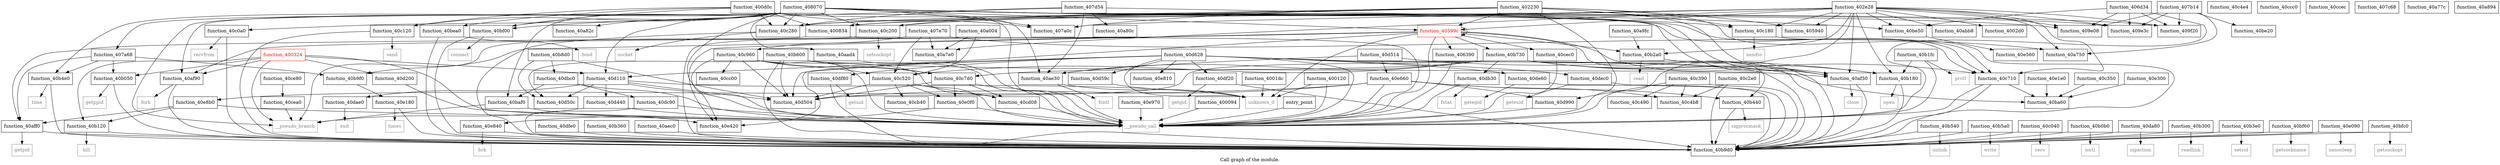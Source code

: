 digraph "Call graph of the module." {
  label="Call graph of the module.";
  node [shape=record];

  Node_function_40a9fc [label="{function_40a9fc}"];
  Node_function_40aad4 [label="{function_40aad4}"];
  Node_function_40abb8 [label="{function_40abb8}"];
  Node_function_40ae30 [label="{function_40ae30}"];
  Node_function_40aec0 [label="{function_40aec0}"];
  Node_function_40b4e0 [label="{function_40b4e0}"];
  Node_function_40dfe0 [label="{function_40dfe0}"];
  Node_function_40e0f0 [label="{function_40e0f0}"];
  Node_function_40dc90 [label="{function_40dc90}"];
  Node_function_40af30 [label="{function_40af30}"];
  Node_function_40c4b8 [label="{function_40c4b8}"];
  Node_function_40b540 [label="{function_40b540}"];
  Node_function_40d440 [label="{function_40d440}"];
  Node_function_40d504 [label="{function_40d504}"];
  Node_function_40b5a0 [label="{function_40b5a0}"];
  Node_function_40c040 [label="{function_40c040}"];
  Node_function_40af90 [label="{function_40af90}"];
  Node_function_40c4e4 [label="{function_40c4e4}"];
  Node_function_40b600 [label="{function_40b600}"];
  Node_function_40c520 [label="{function_40c520}"];
  Node_function_40d50c [label="{function_40d50c}"];
  Node_function_40b730 [label="{function_40b730}"];
  Node_function_40de60 [label="{function_40de60}"];
  Node_function_40aff0 [label="{function_40aff0}"];
  Node_function_40c710 [label="{function_40c710}"];
  Node_function_40c0a0 [label="{function_40c0a0}"];
  Node_function_40d514 [label="{function_40d514}"];
  Node_function_40b8d0 [label="{function_40b8d0}"];
  Node_function_40c7d0 [label="{function_40c7d0}"];
  Node_function_40b050 [label="{function_40b050}"];
  Node_function_40c960 [label="{function_40c960}"];
  Node_function_40b9d0 [label="{function_40b9d0}"];
  Node_function_40b0b0 [label="{function_40b0b0}"];
  Node_function_40b120 [label="{function_40b120}"];
  Node_function_40c120 [label="{function_40c120}"];
  Node_function_40dec0 [label="{function_40dec0}"];
  Node_function_40b180 [label="{function_40b180}"];
  Node_function_40cb40 [label="{function_40cb40}"];
  Node_function_40b9f0 [label="{function_40b9f0}"];
  Node_function_40cc00 [label="{function_40cc00}"];
  Node_function_40ba60 [label="{function_40ba60}"];
  Node_function_40ccc0 [label="{function_40ccc0}"];
  Node_function_40baf0 [label="{function_40baf0}"];
  Node_function_40d59c [label="{function_40d59c}"];
  Node_function_40c180 [label="{function_40c180}"];
  Node_function_40d628 [label="{function_40d628}"];
  Node_function_40c200 [label="{function_40c200}"];
  Node_function_40d990 [label="{function_40d990}"];
  Node_function_40c280 [label="{function_40c280}"];
  Node_function_40da80 [label="{function_40da80}"];
  Node_function_40c2e0 [label="{function_40c2e0}"];
  Node_function_40dae0 [label="{function_40dae0}"];
  Node_function_40c350 [label="{function_40c350}"];
  Node_function_40db30 [label="{function_40db30}"];
  Node_function_40c390 [label="{function_40c390}"];
  Node_function_40dbc0 [label="{function_40dbc0}"];
  Node_function_40c490 [label="{function_40c490}"];
  Node_function_40ccec [label="{function_40ccec}"];
  Node_function_40b1fc [label="{function_40b1fc}"];
  Node_function_40be20 [label="{function_40be20}"];
  Node_function_40be50 [label="{function_40be50}"];
  Node_function_40b2a0 [label="{function_40b2a0}"];
  Node_function_40b300 [label="{function_40b300}"];
  Node_function_40cd08 [label="{function_40cd08}"];
  Node_function_40bea0 [label="{function_40bea0}"];
  Node_function_40ce80 [label="{function_40ce80}"];
  Node_function_40df80 [label="{function_40df80}"];
  Node_function_40cea0 [label="{function_40cea0}"];
  Node_function_40b360 [label="{function_40b360}"];
  Node_function_40bf00 [label="{function_40bf00}"];
  Node_function_40b3e0 [label="{function_40b3e0}"];
  Node_function_40b440 [label="{function_40b440}"];
  Node_function_40cec0 [label="{function_40cec0}"];
  Node_function_40bf60 [label="{function_40bf60}"];
  Node_function_40d110 [label="{function_40d110}"];
  Node_function_40df20 [label="{function_40df20}"];
  Node_function_40d200 [label="{function_40d200}"];
  Node_function_40e660 [label="{function_40e660}"];
  Node_function_40e810 [label="{function_40e810}"];
  Node_function_40e840 [label="{function_40e840}"];
  Node_function_40e8b0 [label="{function_40e8b0}"];
  Node_function_40e970 [label="{function_40e970}"];
  Node_function_40e300 [label="{function_40e300}"];
  Node_function_40e420 [label="{function_40e420}"];
  Node_function_40e560 [label="{function_40e560}"];
  Node_function_40e090 [label="{function_40e090}"];
  Node_kill [color="gray50", fontcolor="gray50", label="{kill}"];
  Node_function_40e180 [label="{function_40e180}"];
  Node_function_40e1e0 [label="{function_40e1e0}"];
  Node_unknown_0 [color="gray50", fontcolor="gray50", label="{unknown_0}"];
  Node_fcntl [color="gray50", fontcolor="gray50", label="{fcntl}"];
  Node_close [color="gray50", fontcolor="gray50", label="{close}"];
  Node_fork [color="gray50", fontcolor="gray50", label="{fork}"];
  Node_getpid [color="gray50", fontcolor="gray50", label="{getpid}"];
  Node_getppid [color="gray50", fontcolor="gray50", label="{getppid}"];
  Node_ioctl [color="gray50", fontcolor="gray50", label="{ioctl}"];
  Node_open [color="gray50", fontcolor="gray50", label="{open}"];
  Node_prctl [color="gray50", fontcolor="gray50", label="{prctl}"];
  Node_read [color="gray50", fontcolor="gray50", label="{read}"];
  Node_readlink [color="gray50", fontcolor="gray50", label="{readlink}"];
  Node_setsid [color="gray50", fontcolor="gray50", label="{setsid}"];
  Node_sigprocmask [color="gray50", fontcolor="gray50", label="{sigprocmask}"];
  Node_time [color="gray50", fontcolor="gray50", label="{time}"];
  Node_unlink [color="gray50", fontcolor="gray50", label="{unlink}"];
  Node_write [color="gray50", fontcolor="gray50", label="{write}"];
  Node_bind [color="gray50", fontcolor="gray50", label="{bind}"];
  Node_connect [color="gray50", fontcolor="gray50", label="{connect}"];
  Node_getsockname [color="gray50", fontcolor="gray50", label="{getsockname}"];
  Node_getsockopt [color="gray50", fontcolor="gray50", label="{getsockopt}"];
  Node_recv [color="gray50", fontcolor="gray50", label="{recv}"];
  Node_recvfrom [color="gray50", fontcolor="gray50", label="{recvfrom}"];
  Node_send [color="gray50", fontcolor="gray50", label="{send}"];
  Node_sendto [color="gray50", fontcolor="gray50", label="{sendto}"];
  Node_setsockopt [color="gray50", fontcolor="gray50", label="{setsockopt}"];
  Node_socket [color="gray50", fontcolor="gray50", label="{socket}"];
  Node_sigaction [color="gray50", fontcolor="gray50", label="{sigaction}"];
  Node_exit [color="gray50", fontcolor="gray50", label="{exit}"];
  Node_fstat [color="gray50", fontcolor="gray50", label="{fstat}"];
  Node_getegid [color="gray50", fontcolor="gray50", label="{getegid}"];
  Node_geteuid [color="gray50", fontcolor="gray50", label="{geteuid}"];
  Node_getgid [color="gray50", fontcolor="gray50", label="{getgid}"];
  Node_getuid [color="gray50", fontcolor="gray50", label="{getuid}"];
  Node_nanosleep [color="gray50", fontcolor="gray50", label="{nanosleep}"];
  Node_times [color="gray50", fontcolor="gray50", label="{times}"];
  Node_brk [color="gray50", fontcolor="gray50", label="{brk}"];
  Node_function_40bfc0 [label="{function_40bfc0}"];
  Node___pseudo_call [color="gray50", fontcolor="gray50", label="{__pseudo_call}"];
  Node___pseudo_branch [color="gray50", fontcolor="gray50", label="{__pseudo_branch}"];
  Node_function_400094 [label="{function_400094}"];
  Node_function_400120 [label="{function_400120}"];
  Node_function_4001dc [label="{function_4001dc}"];
  Node_entry_point [label="{entry_point}"];
  Node_function_4002d0 [label="{function_4002d0}"];
  Node_function_400324 [color="red", fontcolor="red", label="{function_400324}"];
  Node_function_400834 [label="{function_400834}"];
  Node_function_407a68 [label="{function_407a68}"];
  Node_function_400d0c [label="{function_400d0c}"];
  Node_function_402230 [label="{function_402230}"];
  Node_function_402e28 [label="{function_402e28}"];
  Node_function_405940 [label="{function_405940}"];
  Node_function_40599c [color="red", fontcolor="red", label="{function_40599c}"];
  Node_function_406390 [label="{function_406390}"];
  Node_function_406d34 [label="{function_406d34}"];
  Node_function_407a0c [label="{function_407a0c}"];
  Node_function_407b14 [label="{function_407b14}"];
  Node_function_407c68 [label="{function_407c68}"];
  Node_function_407d54 [label="{function_407d54}"];
  Node_function_407e70 [label="{function_407e70}"];
  Node_function_408070 [label="{function_408070}"];
  Node_function_409e08 [label="{function_409e08}"];
  Node_function_409e3c [label="{function_409e3c}"];
  Node_function_409f20 [label="{function_409f20}"];
  Node_function_40a004 [label="{function_40a004}"];
  Node_function_40a750 [label="{function_40a750}"];
  Node_function_40a77c [label="{function_40a77c}"];
  Node_function_40a7e0 [label="{function_40a7e0}"];
  Node_function_40a80c [label="{function_40a80c}"];
  Node_function_40a82c [label="{function_40a82c}"];
  Node_function_40a894 [label="{function_40a894}"];
  Node_function_40a9fc -> Node_function_40b2a0;
  Node_function_40aad4 -> Node___pseudo_call;
  Node_function_40ae30 -> Node_unknown_0;
  Node_function_40ae30 -> Node_fcntl;
  Node_function_40aec0 -> Node_function_40b9d0;
  Node_function_40b4e0 -> Node_function_40b9d0;
  Node_function_40b4e0 -> Node_time;
  Node_function_40dfe0 -> Node_function_40b9d0;
  Node_function_40e0f0 -> Node_function_40e840;
  Node_function_40e0f0 -> Node___pseudo_call;
  Node_function_40dc90 -> Node_function_40b9d0;
  Node_function_40dc90 -> Node___pseudo_call;
  Node_function_40af30 -> Node_function_40b9d0;
  Node_function_40af30 -> Node_close;
  Node_function_40b540 -> Node_function_40b9d0;
  Node_function_40b540 -> Node_unlink;
  Node_function_40d440 -> Node___pseudo_call;
  Node_function_40d440 -> Node___pseudo_branch;
  Node_function_40b5a0 -> Node_function_40b9d0;
  Node_function_40b5a0 -> Node_write;
  Node_function_40c040 -> Node_function_40b9d0;
  Node_function_40c040 -> Node_recv;
  Node_function_40af90 -> Node_function_40b9d0;
  Node_function_40af90 -> Node_fork;
  Node_function_40b600 -> Node_function_40af30;
  Node_function_40b600 -> Node_function_40d504;
  Node_function_40b600 -> Node_function_40d50c;
  Node_function_40b600 -> Node_function_40c7d0;
  Node_function_40b600 -> Node_function_40b9d0;
  Node_function_40b600 -> Node___pseudo_call;
  Node_function_40c520 -> Node_function_40e0f0;
  Node_function_40c520 -> Node_function_40d504;
  Node_function_40c520 -> Node_function_40cb40;
  Node_function_40c520 -> Node_function_40cd08;
  Node_function_40c520 -> Node___pseudo_call;
  Node_function_40b730 -> Node_function_40ae30;
  Node_function_40b730 -> Node_function_40af30;
  Node_function_40b730 -> Node_function_40d504;
  Node_function_40b730 -> Node_function_40c520;
  Node_function_40b730 -> Node_function_40c710;
  Node_function_40b730 -> Node_function_40c7d0;
  Node_function_40b730 -> Node_function_40b9d0;
  Node_function_40b730 -> Node_function_40b180;
  Node_function_40b730 -> Node_function_40db30;
  Node_function_40de60 -> Node_function_40b9d0;
  Node_function_40de60 -> Node_getegid;
  Node_function_40aff0 -> Node_function_40b9d0;
  Node_function_40aff0 -> Node_getpid;
  Node_function_40c710 -> Node_function_40b9d0;
  Node_function_40c710 -> Node_function_40ba60;
  Node_function_40c710 -> Node___pseudo_call;
  Node_function_40c0a0 -> Node_function_40b9d0;
  Node_function_40c0a0 -> Node_recvfrom;
  Node_function_40d514 -> Node_function_40ae30;
  Node_function_40d514 -> Node_function_40b180;
  Node_function_40d514 -> Node_function_40e660;
  Node_function_40b8d0 -> Node_function_40d504;
  Node_function_40b8d0 -> Node_function_40d50c;
  Node_function_40b8d0 -> Node_function_40dbc0;
  Node_function_40c7d0 -> Node_function_40e0f0;
  Node_function_40c7d0 -> Node_function_40d504;
  Node_function_40c7d0 -> Node_function_40cd08;
  Node_function_40c7d0 -> Node___pseudo_call;
  Node_function_40b050 -> Node_function_40b9d0;
  Node_function_40b050 -> Node_getppid;
  Node_function_40c960 -> Node_function_40d504;
  Node_function_40c960 -> Node_function_40c520;
  Node_function_40c960 -> Node_function_40c7d0;
  Node_function_40c960 -> Node_function_40cc00;
  Node_function_40c960 -> Node_function_40cd08;
  Node_function_40c960 -> Node_function_40e420;
  Node_function_40c960 -> Node___pseudo_call;
  Node_function_40b0b0 -> Node_function_40b9d0;
  Node_function_40b0b0 -> Node_ioctl;
  Node_function_40b120 -> Node_function_40b9d0;
  Node_function_40b120 -> Node_kill;
  Node_function_40c120 -> Node_function_40b9d0;
  Node_function_40c120 -> Node_send;
  Node_function_40dec0 -> Node_function_40b9d0;
  Node_function_40dec0 -> Node_geteuid;
  Node_function_40b180 -> Node_function_40b9d0;
  Node_function_40b180 -> Node_open;
  Node_function_40b9f0 -> Node_function_40e180;
  Node_function_40baf0 -> Node_function_40e420;
  Node_function_40baf0 -> Node___pseudo_branch;
  Node_function_40d59c -> Node_unknown_0;
  Node_function_40c180 -> Node_function_40b9d0;
  Node_function_40c180 -> Node_sendto;
  Node_function_40d628 -> Node_function_40de60;
  Node_function_40d628 -> Node_function_40b9d0;
  Node_function_40d628 -> Node_function_40dec0;
  Node_function_40d628 -> Node_function_40ba60;
  Node_function_40d628 -> Node_function_40d59c;
  Node_function_40d628 -> Node_function_40df80;
  Node_function_40d628 -> Node_function_40d110;
  Node_function_40d628 -> Node_function_40df20;
  Node_function_40d628 -> Node_function_40e810;
  Node_function_40d628 -> Node_function_40e420;
  Node_function_40d628 -> Node_unknown_0;
  Node_function_40d628 -> Node___pseudo_call;
  Node_function_40c200 -> Node_function_40b9d0;
  Node_function_40c200 -> Node_setsockopt;
  Node_function_40d990 -> Node___pseudo_call;
  Node_function_40c280 -> Node_function_40b9d0;
  Node_function_40c280 -> Node_socket;
  Node_function_40da80 -> Node_function_40b9d0;
  Node_function_40da80 -> Node_sigaction;
  Node_function_40c2e0 -> Node_function_40c4b8;
  Node_function_40c2e0 -> Node_function_40b9d0;
  Node_function_40dae0 -> Node_exit;
  Node_function_40c350 -> Node_function_40ba60;
  Node_function_40db30 -> Node_fstat;
  Node_function_40db30 -> Node___pseudo_call;
  Node_function_40c390 -> Node_function_40c4b8;
  Node_function_40c390 -> Node_function_40b9d0;
  Node_function_40c390 -> Node_function_40d990;
  Node_function_40c390 -> Node_function_40c490;
  Node_function_40dbc0 -> Node_function_40dc90;
  Node_function_40dbc0 -> Node_function_40baf0;
  Node_function_40dbc0 -> Node___pseudo_call;
  Node_function_40b1fc -> Node_function_40b180;
  Node_function_40b1fc -> Node_prctl;
  Node_function_40b1fc -> Node___pseudo_call;
  Node_function_40be50 -> Node_function_40e560;
  Node_function_40b2a0 -> Node_function_40b9d0;
  Node_function_40b2a0 -> Node_read;
  Node_function_40b300 -> Node_function_40b9d0;
  Node_function_40b300 -> Node_readlink;
  Node_function_40cd08 -> Node___pseudo_call;
  Node_function_40bea0 -> Node_function_40b9d0;
  Node_function_40bea0 -> Node_bind;
  Node_function_40ce80 -> Node_function_40cea0;
  Node_function_40df80 -> Node_function_40b9d0;
  Node_function_40df80 -> Node_getuid;
  Node_function_40cea0 -> Node___pseudo_branch;
  Node_function_40b360 -> Node_function_40b9d0;
  Node_function_40bf00 -> Node_function_40b9d0;
  Node_function_40bf00 -> Node_connect;
  Node_function_40b3e0 -> Node_function_40b9d0;
  Node_function_40b3e0 -> Node_setsid;
  Node_function_40b440 -> Node_function_40b9d0;
  Node_function_40b440 -> Node_sigprocmask;
  Node_function_40cec0 -> Node___pseudo_call;
  Node_function_40bf60 -> Node_function_40b9d0;
  Node_function_40bf60 -> Node_getsockname;
  Node_function_40d110 -> Node_function_40d440;
  Node_function_40d110 -> Node_function_40d504;
  Node_function_40d110 -> Node_function_40d50c;
  Node_function_40d110 -> Node_function_40dae0;
  Node_function_40d110 -> Node_unknown_0;
  Node_function_40d110 -> Node___pseudo_call;
  Node_function_40df20 -> Node_function_40b9d0;
  Node_function_40df20 -> Node_getgid;
  Node_function_40d200 -> Node___pseudo_call;
  Node_function_40e660 -> Node_function_40c4b8;
  Node_function_40e660 -> Node_function_40d504;
  Node_function_40e660 -> Node_function_40d990;
  Node_function_40e660 -> Node_function_40b440;
  Node_function_40e660 -> Node_function_40e8b0;
  Node_function_40e660 -> Node___pseudo_call;
  Node_function_40e840 -> Node_function_40b9d0;
  Node_function_40e840 -> Node_brk;
  Node_function_40e8b0 -> Node_function_40aff0;
  Node_function_40e8b0 -> Node_function_40b120;
  Node_function_40e8b0 -> Node___pseudo_call;
  Node_function_40e970 -> Node___pseudo_call;
  Node_function_40e300 -> Node_function_40ba60;
  Node_function_40e090 -> Node_function_40b9d0;
  Node_function_40e090 -> Node_nanosleep;
  Node_function_40e180 -> Node_function_40b9d0;
  Node_function_40e180 -> Node_times;
  Node_function_40e1e0 -> Node_function_40ba60;
  Node_function_40bfc0 -> Node_function_40b9d0;
  Node_function_40bfc0 -> Node_getsockopt;
  Node_function_400094 -> Node___pseudo_call;
  Node_function_400120 -> Node_unknown_0;
  Node_function_400120 -> Node___pseudo_call;
  Node_function_4001dc -> Node_unknown_0;
  Node_entry_point -> Node___pseudo_call;
  Node_function_400324 -> Node_function_40af90;
  Node_function_400324 -> Node_function_40b050;
  Node_function_400324 -> Node_function_40b120;
  Node_function_400324 -> Node_function_40d110;
  Node_function_400324 -> Node_function_40d200;
  Node_function_400324 -> Node___pseudo_call;
  Node_function_400324 -> Node___pseudo_branch;
  Node_function_400834 -> Node___pseudo_call;
  Node_function_400834 -> Node___pseudo_branch;
  Node_function_407a68 -> Node_function_40b4e0;
  Node_function_407a68 -> Node_function_40aff0;
  Node_function_407a68 -> Node_function_40b050;
  Node_function_407a68 -> Node_function_40b9f0;
  Node_function_400d0c -> Node_function_40c710;
  Node_function_400d0c -> Node_function_40c120;
  Node_function_400d0c -> Node_function_40c280;
  Node_function_400d0c -> Node_function_40bea0;
  Node_function_400d0c -> Node_function_40bf00;
  Node_function_400d0c -> Node___pseudo_call;
  Node_function_400d0c -> Node_function_400834;
  Node_function_400d0c -> Node_function_407a0c;
  Node_function_402230 -> Node_function_40af30;
  Node_function_402230 -> Node_function_40c710;
  Node_function_402230 -> Node_function_40c180;
  Node_function_402230 -> Node_function_40c200;
  Node_function_402230 -> Node_function_40c280;
  Node_function_402230 -> Node___pseudo_call;
  Node_function_402230 -> Node_function_400834;
  Node_function_402230 -> Node_function_405940;
  Node_function_402230 -> Node_function_40599c;
  Node_function_402230 -> Node_function_407a0c;
  Node_function_402e28 -> Node_function_40abb8;
  Node_function_402e28 -> Node_function_40af30;
  Node_function_402e28 -> Node_function_40c710;
  Node_function_402e28 -> Node_function_40b180;
  Node_function_402e28 -> Node_function_40c180;
  Node_function_402e28 -> Node_function_40c200;
  Node_function_402e28 -> Node_function_40c280;
  Node_function_402e28 -> Node_function_40be50;
  Node_function_402e28 -> Node_function_40b2a0;
  Node_function_402e28 -> Node___pseudo_call;
  Node_function_402e28 -> Node_function_4002d0;
  Node_function_402e28 -> Node_function_400834;
  Node_function_402e28 -> Node_function_405940;
  Node_function_402e28 -> Node_function_40599c;
  Node_function_402e28 -> Node_function_407a0c;
  Node_function_402e28 -> Node_function_409e08;
  Node_function_402e28 -> Node_function_409e3c;
  Node_function_402e28 -> Node_function_409f20;
  Node_function_402e28 -> Node_function_40a750;
  Node_function_402e28 -> Node_function_40a7e0;
  Node_function_40599c -> Node_function_40af30;
  Node_function_40599c -> Node_function_40d504;
  Node_function_40599c -> Node_function_40af90;
  Node_function_40599c -> Node_function_40b730;
  Node_function_40599c -> Node_function_40aff0;
  Node_function_40599c -> Node_function_40b9f0;
  Node_function_40599c -> Node_function_40b2a0;
  Node_function_40599c -> Node_function_40b440;
  Node_function_40599c -> Node_function_40cec0;
  Node_function_40599c -> Node_function_40e420;
  Node_function_40599c -> Node_unknown_0;
  Node_function_40599c -> Node___pseudo_call;
  Node_function_40599c -> Node_function_40599c;
  Node_function_40599c -> Node_function_406390;
  Node_function_406390 -> Node___pseudo_call;
  Node_function_406d34 -> Node_function_40be50;
  Node_function_406d34 -> Node___pseudo_call;
  Node_function_406d34 -> Node_function_409e08;
  Node_function_406d34 -> Node_function_409e3c;
  Node_function_406d34 -> Node_function_409f20;
  Node_function_407b14 -> Node_function_40be20;
  Node_function_407b14 -> Node_function_409e08;
  Node_function_407b14 -> Node_function_409e3c;
  Node_function_407b14 -> Node_function_409f20;
  Node_function_407b14 -> Node_function_40a750;
  Node_function_407d54 -> Node_function_40ae30;
  Node_function_407d54 -> Node_function_40af30;
  Node_function_407d54 -> Node_function_40c280;
  Node_function_407d54 -> Node_function_40bf00;
  Node_function_407d54 -> Node_function_40a80c;
  Node_function_407e70 -> Node_function_40c520;
  Node_function_407e70 -> Node_function_40c960;
  Node_function_407e70 -> Node_function_40a750;
  Node_function_407e70 -> Node_function_40a7e0;
  Node_function_408070 -> Node_function_40aad4;
  Node_function_408070 -> Node_function_40ae30;
  Node_function_408070 -> Node_function_40b4e0;
  Node_function_408070 -> Node_function_40af30;
  Node_function_408070 -> Node_function_40af90;
  Node_function_408070 -> Node_function_40c710;
  Node_function_408070 -> Node_function_40c0a0;
  Node_function_408070 -> Node_function_40c120;
  Node_function_408070 -> Node_function_40baf0;
  Node_function_408070 -> Node_function_40c180;
  Node_function_408070 -> Node_function_40c200;
  Node_function_408070 -> Node_function_40c280;
  Node_function_408070 -> Node_function_40be50;
  Node_function_408070 -> Node_function_40bf00;
  Node_function_408070 -> Node_function_40d110;
  Node_function_408070 -> Node___pseudo_call;
  Node_function_408070 -> Node___pseudo_branch;
  Node_function_408070 -> Node_function_407a68;
  Node_function_408070 -> Node_function_40599c;
  Node_function_408070 -> Node_function_407a0c;
  Node_function_408070 -> Node_function_409e08;
  Node_function_408070 -> Node_function_409e3c;
  Node_function_408070 -> Node_function_409f20;
  Node_function_408070 -> Node_function_40a82c;
  Node_function_40a004 -> Node_function_40c520;
  Node_function_40a004 -> Node_function_40a7e0;
}
